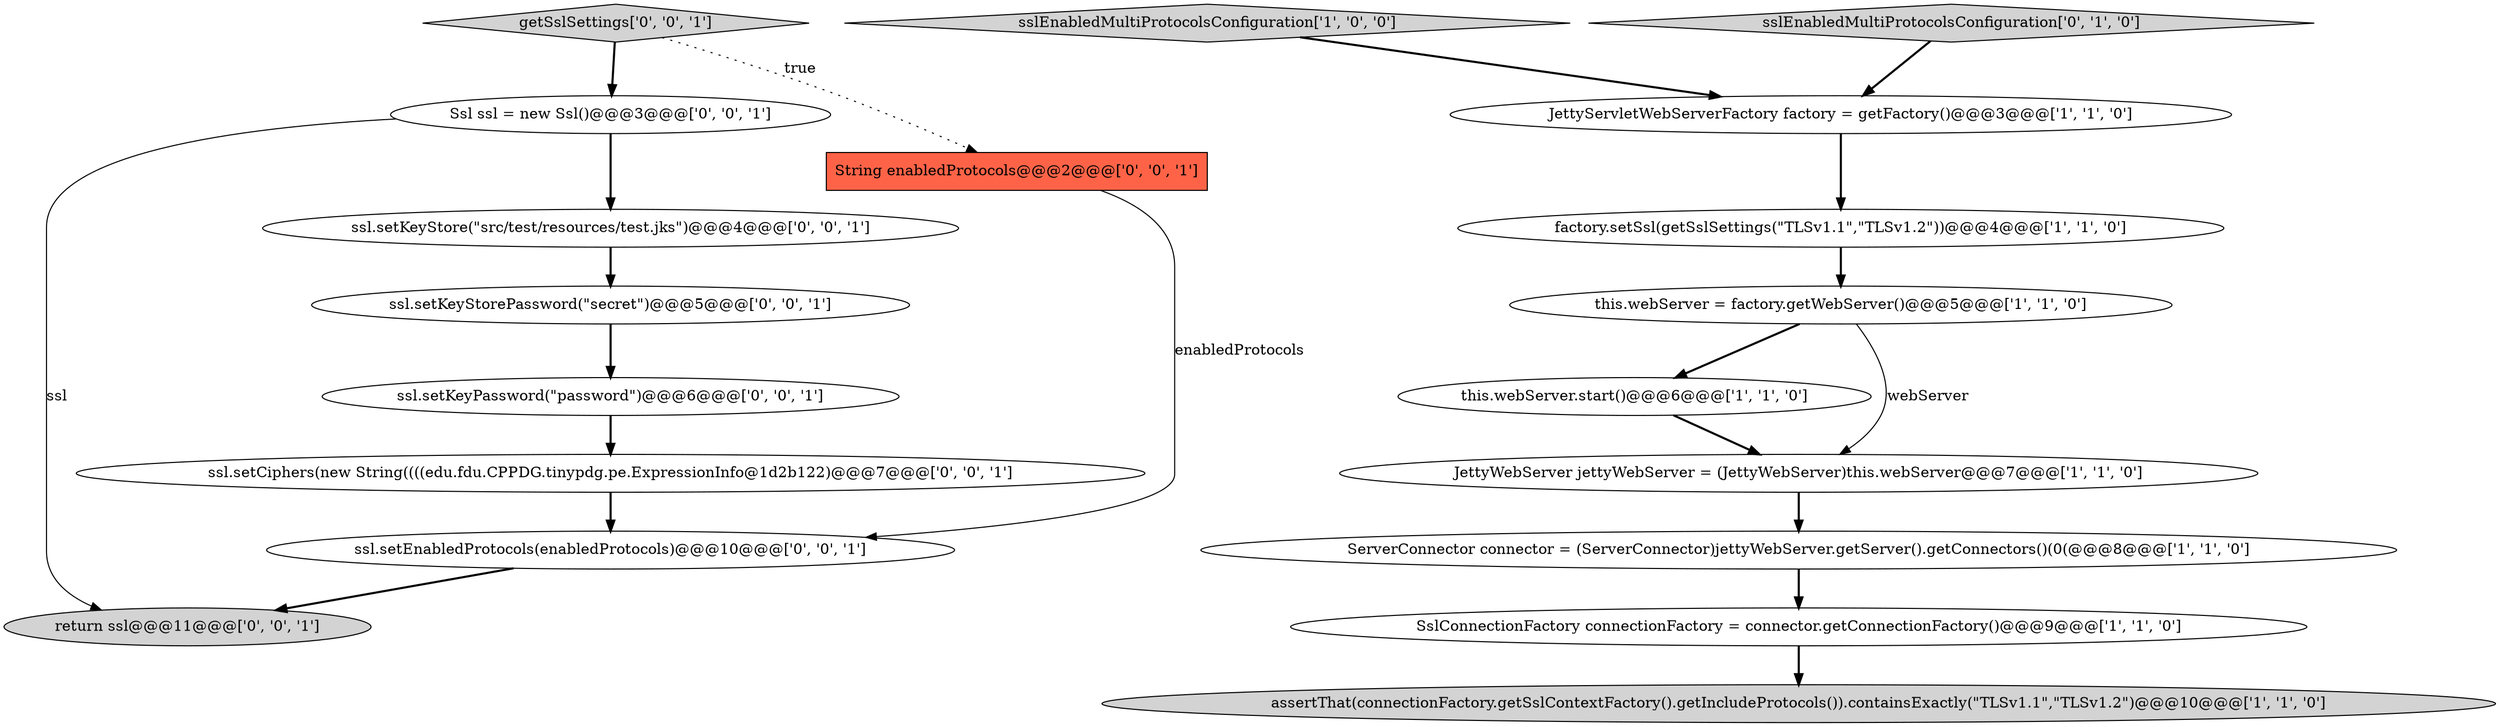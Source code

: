 digraph {
10 [style = filled, label = "ssl.setKeyPassword(\"password\")@@@6@@@['0', '0', '1']", fillcolor = white, shape = ellipse image = "AAA0AAABBB3BBB"];
15 [style = filled, label = "ssl.setKeyStore(\"src/test/resources/test.jks\")@@@4@@@['0', '0', '1']", fillcolor = white, shape = ellipse image = "AAA0AAABBB3BBB"];
5 [style = filled, label = "sslEnabledMultiProtocolsConfiguration['1', '0', '0']", fillcolor = lightgray, shape = diamond image = "AAA0AAABBB1BBB"];
1 [style = filled, label = "SslConnectionFactory connectionFactory = connector.getConnectionFactory()@@@9@@@['1', '1', '0']", fillcolor = white, shape = ellipse image = "AAA0AAABBB1BBB"];
7 [style = filled, label = "factory.setSsl(getSslSettings(\"TLSv1.1\",\"TLSv1.2\"))@@@4@@@['1', '1', '0']", fillcolor = white, shape = ellipse image = "AAA0AAABBB1BBB"];
11 [style = filled, label = "Ssl ssl = new Ssl()@@@3@@@['0', '0', '1']", fillcolor = white, shape = ellipse image = "AAA0AAABBB3BBB"];
0 [style = filled, label = "ServerConnector connector = (ServerConnector)jettyWebServer.getServer().getConnectors()(0(@@@8@@@['1', '1', '0']", fillcolor = white, shape = ellipse image = "AAA0AAABBB1BBB"];
6 [style = filled, label = "JettyServletWebServerFactory factory = getFactory()@@@3@@@['1', '1', '0']", fillcolor = white, shape = ellipse image = "AAA0AAABBB1BBB"];
14 [style = filled, label = "String enabledProtocols@@@2@@@['0', '0', '1']", fillcolor = tomato, shape = box image = "AAA0AAABBB3BBB"];
9 [style = filled, label = "sslEnabledMultiProtocolsConfiguration['0', '1', '0']", fillcolor = lightgray, shape = diamond image = "AAA0AAABBB2BBB"];
4 [style = filled, label = "this.webServer = factory.getWebServer()@@@5@@@['1', '1', '0']", fillcolor = white, shape = ellipse image = "AAA0AAABBB1BBB"];
13 [style = filled, label = "ssl.setKeyStorePassword(\"secret\")@@@5@@@['0', '0', '1']", fillcolor = white, shape = ellipse image = "AAA0AAABBB3BBB"];
16 [style = filled, label = "return ssl@@@11@@@['0', '0', '1']", fillcolor = lightgray, shape = ellipse image = "AAA0AAABBB3BBB"];
12 [style = filled, label = "getSslSettings['0', '0', '1']", fillcolor = lightgray, shape = diamond image = "AAA0AAABBB3BBB"];
2 [style = filled, label = "assertThat(connectionFactory.getSslContextFactory().getIncludeProtocols()).containsExactly(\"TLSv1.1\",\"TLSv1.2\")@@@10@@@['1', '1', '0']", fillcolor = lightgray, shape = ellipse image = "AAA0AAABBB1BBB"];
17 [style = filled, label = "ssl.setCiphers(new String((((edu.fdu.CPPDG.tinypdg.pe.ExpressionInfo@1d2b122)@@@7@@@['0', '0', '1']", fillcolor = white, shape = ellipse image = "AAA0AAABBB3BBB"];
8 [style = filled, label = "this.webServer.start()@@@6@@@['1', '1', '0']", fillcolor = white, shape = ellipse image = "AAA0AAABBB1BBB"];
3 [style = filled, label = "JettyWebServer jettyWebServer = (JettyWebServer)this.webServer@@@7@@@['1', '1', '0']", fillcolor = white, shape = ellipse image = "AAA0AAABBB1BBB"];
18 [style = filled, label = "ssl.setEnabledProtocols(enabledProtocols)@@@10@@@['0', '0', '1']", fillcolor = white, shape = ellipse image = "AAA0AAABBB3BBB"];
15->13 [style = bold, label=""];
12->11 [style = bold, label=""];
6->7 [style = bold, label=""];
13->10 [style = bold, label=""];
4->8 [style = bold, label=""];
11->15 [style = bold, label=""];
7->4 [style = bold, label=""];
18->16 [style = bold, label=""];
11->16 [style = solid, label="ssl"];
3->0 [style = bold, label=""];
12->14 [style = dotted, label="true"];
10->17 [style = bold, label=""];
1->2 [style = bold, label=""];
14->18 [style = solid, label="enabledProtocols"];
0->1 [style = bold, label=""];
4->3 [style = solid, label="webServer"];
5->6 [style = bold, label=""];
8->3 [style = bold, label=""];
9->6 [style = bold, label=""];
17->18 [style = bold, label=""];
}
